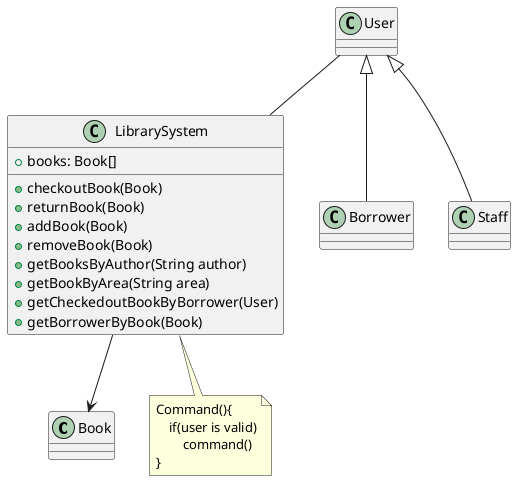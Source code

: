 @startuml init3

class Book{

}

class LibrarySystem{
    + books: Book[]
    + checkoutBook(Book)
    + returnBook(Book)
    + addBook(Book)
    + removeBook(Book)
    + getBooksByAuthor(String author)
    + getBookByArea(String area)
    + getCheckedoutBookByBorrower(User)
    + getBorrowerByBook(Book)
}

LibrarySystem --> Book

class User{

}

together{
    class Staff{

    }

    class Borrower{

    }
}

User -- LibrarySystem
User <|-- Staff
User <|-- Borrower

note bottom of LibrarySystem
Command(){
    if(user is valid)
        command()
}
end note

@enduml